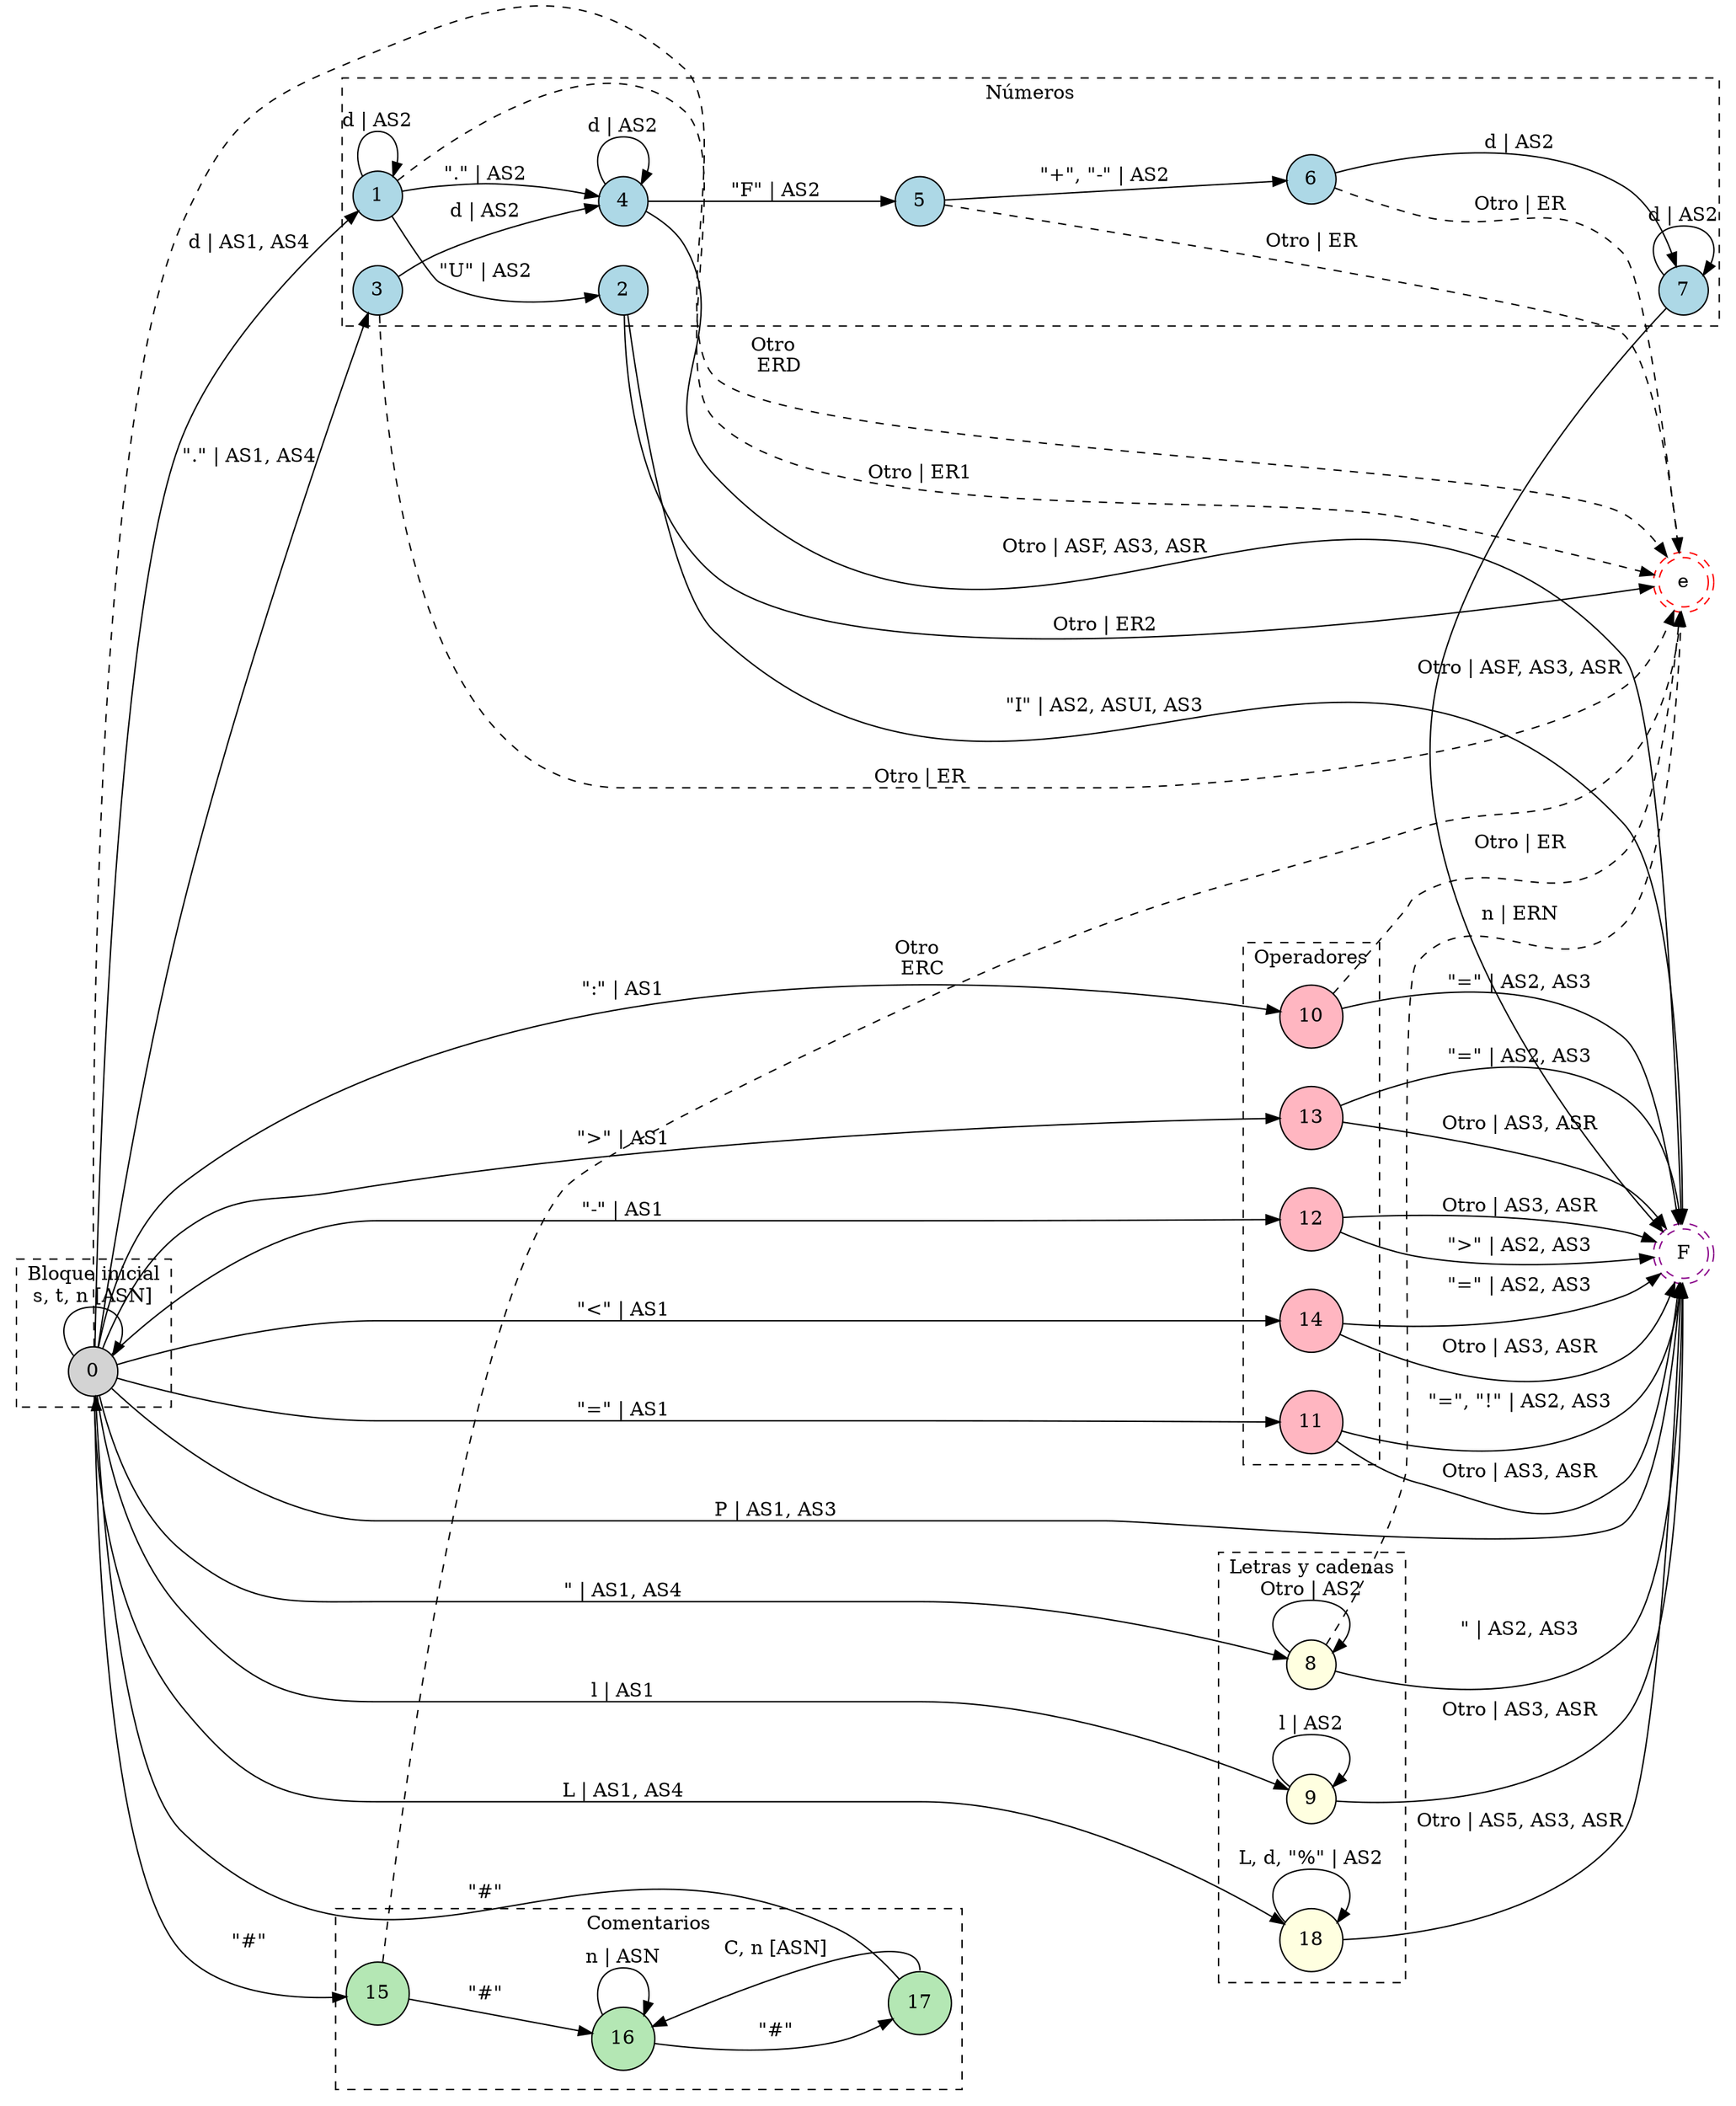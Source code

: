 digraph DFA {
    // Layout general
    rankdir = LR;
    splines = true;
    overlap = false;
    nodesep = 0.4;
    ranksep = 0.6;
    
    // Estados normales
    node [shape = circle; style = filled;];
    
    // Estado de aceptación
    F [shape = doublecircle;style = dashed;color = "#8a048a";];
    
    // Estado de error
    e [shape = doublecircle;style = dashed;color = red;];
    
    // -----------------------------
    // Agrupación inicial
    subgraph cluster_inicio {
        label = "Bloque inicial";
        style = dashed;
        fillcolor = lightgrey;
        0;
    }
    
    // Agrupación numérica
    subgraph cluster_num {
        label = "Números";
        style = dashed;
        fillcolor = "#f2f2f2";
        node [fillcolor = lightblue;];
        1;
        2;
        3;
        4;
        5;
        6;
        7;
    }
    
    // Agrupación literales
    subgraph cluster_lit {
        label = "Letras y cadenas";
        style = dashed;
        node [fillcolor = lightyellow;];
        8;
        9;
        18;
    }
    
    // Agrupación operadores
    subgraph cluster_ops {
        label = "Operadores";
        style = dashed;
        node [fillcolor = lightpink;];
        10;
        11;
        12;
        13;
        14;
    }
    
    // Agrupación comentarios
    subgraph cluster_coment {
        label = "Comentarios";
        style = dashed;
        node [fillcolor = "#b4e7b4";];
        15;
        16;
        17;
    }
    
    0 -> 0 [label = "s, t, n [ASN]";];
    0 -> 10 [label = "\":\" | AS1";];
    0 -> 11 [label = "\"=\" | AS1";];
    0 -> 12 [label = "\"-\" | AS1";];
    0 -> 13 [label = "\">\" | AS1";];
    0 -> 14 [label = "\"<\" | AS1";];
    0 -> 15 [label = "\"#\"";];
    0 -> 18 [label = "L | AS1, AS4";];
    0 -> 1 [label = "d | AS1, AS4";];
    0 -> 3 [label = "\".\" | AS1, AS4";];
    0 -> 8 [label = "\" | AS1, AS4";];
    0 -> 9 [label = "l | AS1";];
    0 -> e [label = "Otro \n ERD"; style = dashed;];
    0 -> F [label = "P | AS1, AS3";];
    
    1 -> 1 [label = "d | AS2";];
    1 -> 2 [label = "\"U\" | AS2";];
    1 -> 4 [label = "\".\" | AS2";];
    1 -> e [label = "Otro | ER1"; style = dashed;];
    2 -> e [label = "Otro | ER2";];
    2 -> F [label = "\"I\" | AS2, ASUI, AS3";];
    3 -> 4 [label = "d | AS2";];
    3 -> e [label = "Otro | ER"; style = dashed;];
    4 -> 4 [label = "d | AS2";];
    4 -> 5 [label = "\"F\" | AS2";];
    4 -> F [label = "Otro | ASF, AS3, ASR";];
    5 -> 6 [label = "\"+\", \"-\" | AS2";];
    5 -> e [label = "Otro | ER"; style = dashed;];
    6 -> 7 [label = "d | AS2";];
    6 -> e [label = "Otro | ER"; style = dashed;];
    7 -> 7 [label = "d | AS2";];
    7 -> F [label = "Otro | ASF, AS3, ASR";];
    
    8 -> 8 [label = "Otro | AS2";];
    8 -> e [label = "n | ERN"; style = dashed;];
    8 -> F [label = "\" | AS2, AS3";];
    9 -> 9 [label = "l | AS2";];
    9 -> F [label = "Otro | AS3, ASR";];
    10 -> e [label = "Otro | ER"; style = dashed;];
    10 -> F [label = "\"=\" | AS2, AS3";];
    11 -> F [label = "\"=\", \"!\" | AS2, AS3";];
    11 -> F [label = "Otro | AS3, ASR";];
    12 -> F [label = "\">\" | AS2, AS3";];
    12 -> F [label = "Otro | AS3, ASR";];
    13 -> F [label = "\"=\" | AS2, AS3";];
    13 -> F [label = "Otro | AS3, ASR";];
    14 -> F [label = "\"=\" | AS2, AS3";];
    14 -> F [label = "Otro | AS3, ASR";];
    15 -> 16 [label = "\"#\"";];
    15 -> e [label = "Otro \n ERC"; style = dashed;];
    16 -> 16 [label = "n | ASN";];
    16 -> 17 [label = "\"#\"";];
    17 -> 0 [label = "\"#\"";];
    17 -> 16 [label = "C, n [ASN]"; tailport = n;];
    18 -> 18 [label = "L, d, \"%\" | AS2";];
    18 -> F [label = "Otro | AS5, AS3, ASR";];
}